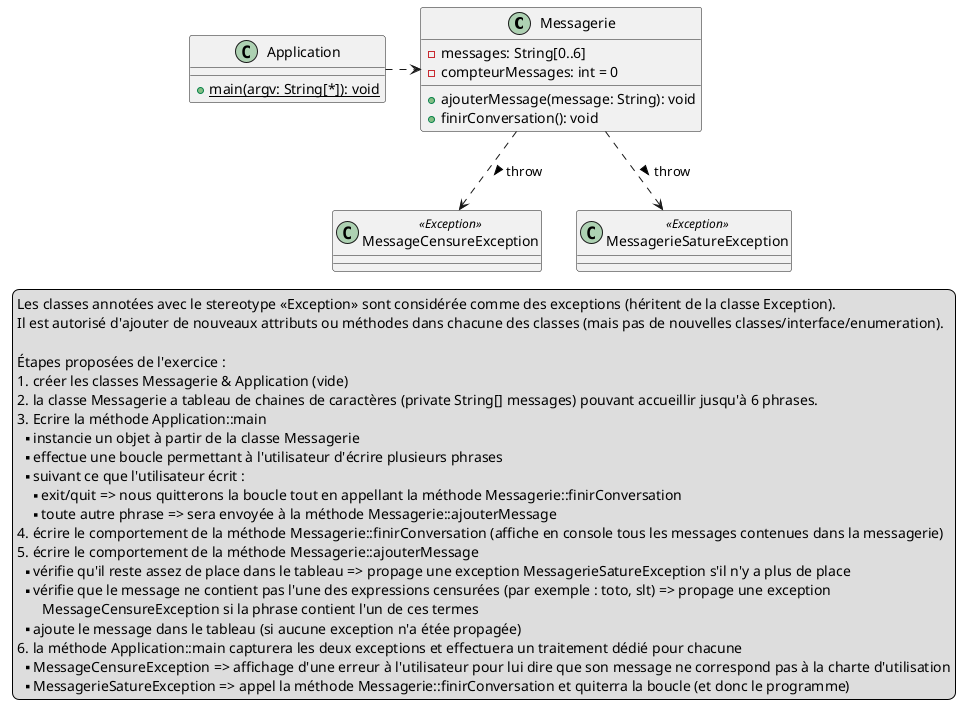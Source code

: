@startuml Filtre_Chat
class Messagerie {
    -messages: String[0..6]
    -compteurMessages: int = 0
    ' -conversationFinie: boolean = false
    +ajouterMessage(message: String): void
    +finirConversation(): void
}

!unquoted procedure exception($name)
class $name <<Exception>>

Messagerie ..> $name: throw >
!endprocedure

exception(MessageCensureException)
exception(MessagerieSatureException)

class Application {
    {static}+main(argv: String[*]): void
}

Application .> Messagerie
' Messagerie .> MessageCensureException

legend
Les classes annotées avec le stereotype <<Exception>> sont considérée comme des exceptions (héritent de la classe Exception).
Il est autorisé d'ajouter de nouveaux attributs ou méthodes dans chacune des classes (mais pas de nouvelles classes/interface/enumeration).

Étapes proposées de l'exercice :
# créer les classes Messagerie & Application (vide)
# la classe Messagerie a tableau de chaines de caractères (private String[] messages) pouvant accueillir jusqu'à 6 phrases.
# Ecrire la méthode Application::main
** instancie un objet à partir de la classe Messagerie
** effectue une boucle permettant à l'utilisateur d'écrire plusieurs phrases
** suivant ce que l'utilisateur écrit :
*** exit/quit => nous quitterons la boucle tout en appellant la méthode Messagerie::finirConversation
*** toute autre phrase => sera envoyée à la méthode Messagerie::ajouterMessage
# écrire le comportement de la méthode Messagerie::finirConversation (affiche en console tous les messages contenues dans la messagerie)
# écrire le comportement de la méthode Messagerie::ajouterMessage
** vérifie qu'il reste assez de place dans le tableau => propage une exception MessagerieSatureException s'il n'y a plus de place
** vérifie que le message ne contient pas l'une des expressions censurées (par exemple : toto, slt) => propage une exception
       MessageCensureException si la phrase contient l'un de ces termes
** ajoute le message dans le tableau (si aucune exception n'a étée propagée)
# la méthode Application::main capturera les deux exceptions et effectuera un traitement dédié pour chacune
** MessageCensureException => affichage d'une erreur à l'utilisateur pour lui dire que son message ne correspond pas à la charte d'utilisation
** MessagerieSatureException => appel la méthode Messagerie::finirConversation et quiterra la boucle (et donc le programme)
end legend

@enduml
